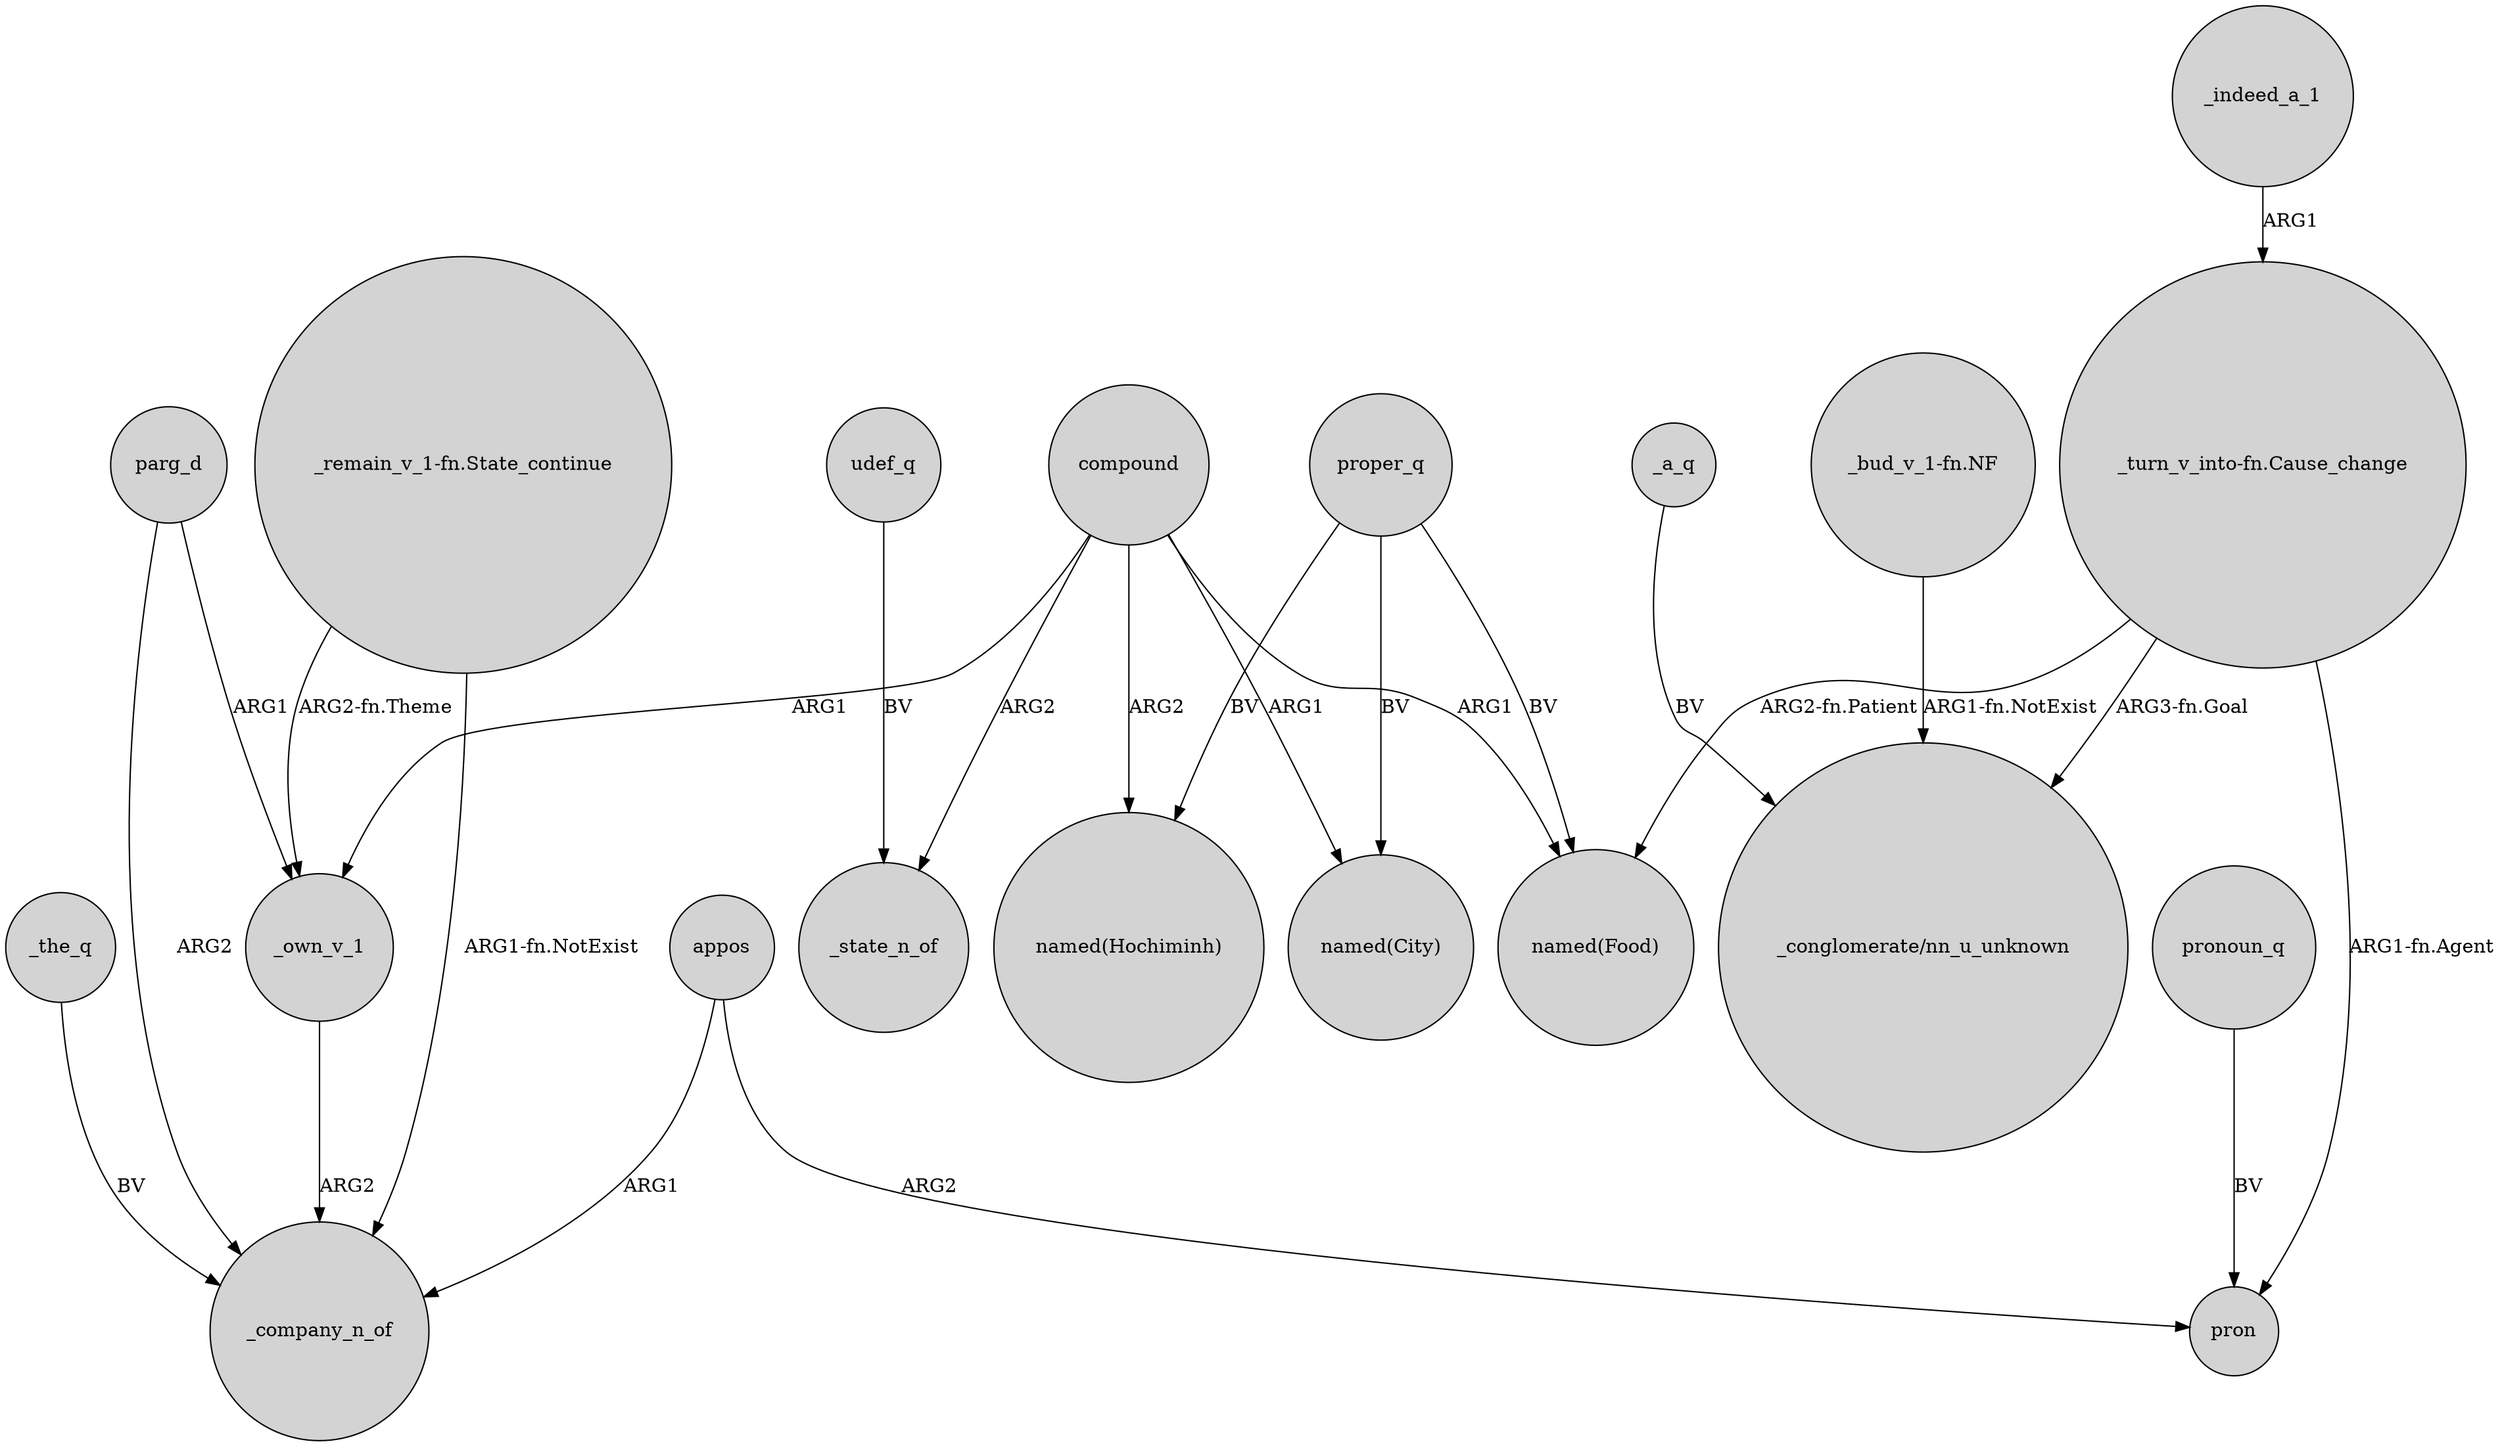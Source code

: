 digraph {
	node [shape=circle style=filled]
	compound -> "named(Food)" [label=ARG1]
	"_turn_v_into-fn.Cause_change" -> pron [label="ARG1-fn.Agent"]
	appos -> pron [label=ARG2]
	parg_d -> _own_v_1 [label=ARG1]
	udef_q -> _state_n_of [label=BV]
	proper_q -> "named(Food)" [label=BV]
	"_turn_v_into-fn.Cause_change" -> "_conglomerate/nn_u_unknown" [label="ARG3-fn.Goal"]
	compound -> _state_n_of [label=ARG2]
	compound -> _own_v_1 [label=ARG1]
	_a_q -> "_conglomerate/nn_u_unknown" [label=BV]
	_the_q -> _company_n_of [label=BV]
	pronoun_q -> pron [label=BV]
	"_turn_v_into-fn.Cause_change" -> "named(Food)" [label="ARG2-fn.Patient"]
	proper_q -> "named(Hochiminh)" [label=BV]
	proper_q -> "named(City)" [label=BV]
	parg_d -> _company_n_of [label=ARG2]
	"_bud_v_1-fn.NF" -> "_conglomerate/nn_u_unknown" [label="ARG1-fn.NotExist"]
	compound -> "named(Hochiminh)" [label=ARG2]
	appos -> _company_n_of [label=ARG1]
	"_remain_v_1-fn.State_continue" -> _own_v_1 [label="ARG2-fn.Theme"]
	"_remain_v_1-fn.State_continue" -> _company_n_of [label="ARG1-fn.NotExist"]
	_indeed_a_1 -> "_turn_v_into-fn.Cause_change" [label=ARG1]
	_own_v_1 -> _company_n_of [label=ARG2]
	compound -> "named(City)" [label=ARG1]
}
